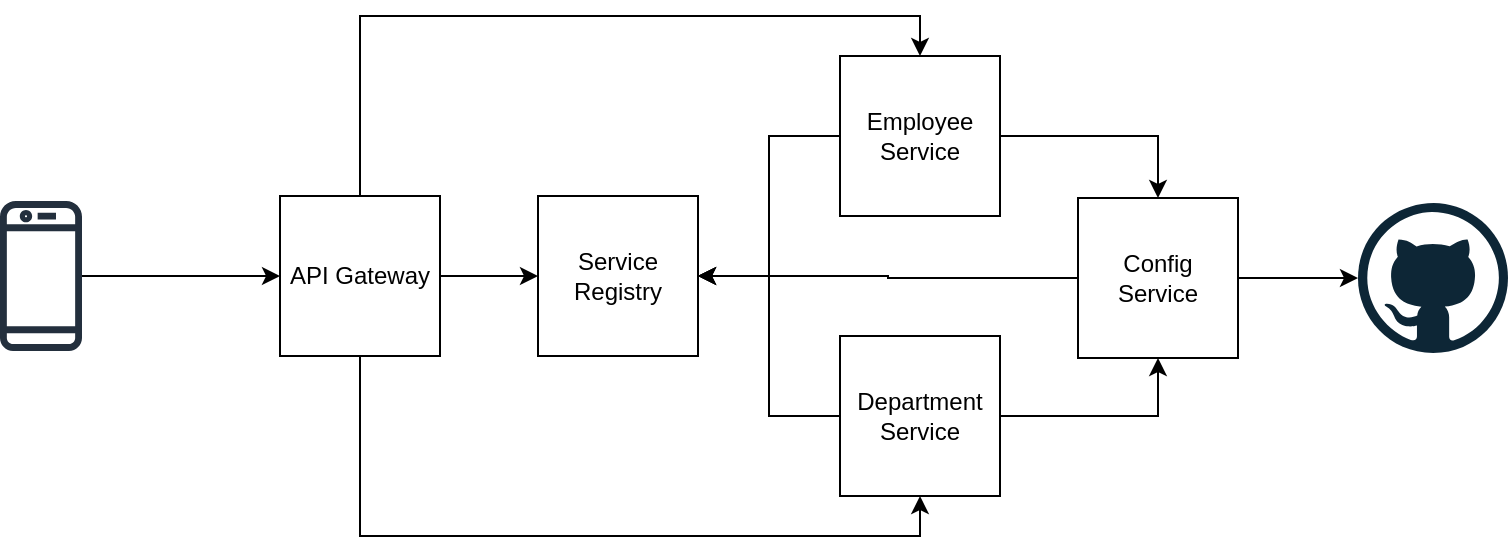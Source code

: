 <mxfile version="21.6.6" type="github">
  <diagram name="Página-1" id="fT7kqpHaqLvqwdR77mZW">
    <mxGraphModel dx="1050" dy="574" grid="1" gridSize="10" guides="1" tooltips="1" connect="1" arrows="1" fold="1" page="1" pageScale="1" pageWidth="1100" pageHeight="850" math="0" shadow="0">
      <root>
        <mxCell id="0" />
        <mxCell id="1" parent="0" />
        <mxCell id="nYcZPU6dLvFUWrbdFQ7N-9" style="edgeStyle=orthogonalEdgeStyle;rounded=0;orthogonalLoop=1;jettySize=auto;html=1;entryX=0;entryY=0.5;entryDx=0;entryDy=0;" edge="1" parent="1" source="nYcZPU6dLvFUWrbdFQ7N-1" target="nYcZPU6dLvFUWrbdFQ7N-2">
          <mxGeometry relative="1" as="geometry" />
        </mxCell>
        <mxCell id="nYcZPU6dLvFUWrbdFQ7N-14" style="edgeStyle=orthogonalEdgeStyle;rounded=0;orthogonalLoop=1;jettySize=auto;html=1;entryX=0.5;entryY=0;entryDx=0;entryDy=0;exitX=0.5;exitY=0;exitDx=0;exitDy=0;" edge="1" parent="1" source="nYcZPU6dLvFUWrbdFQ7N-1" target="nYcZPU6dLvFUWrbdFQ7N-3">
          <mxGeometry relative="1" as="geometry">
            <Array as="points">
              <mxPoint x="380" y="180" />
              <mxPoint x="660" y="180" />
            </Array>
          </mxGeometry>
        </mxCell>
        <mxCell id="nYcZPU6dLvFUWrbdFQ7N-15" style="edgeStyle=orthogonalEdgeStyle;rounded=0;orthogonalLoop=1;jettySize=auto;html=1;entryX=0.5;entryY=1;entryDx=0;entryDy=0;" edge="1" parent="1" source="nYcZPU6dLvFUWrbdFQ7N-1" target="nYcZPU6dLvFUWrbdFQ7N-4">
          <mxGeometry relative="1" as="geometry">
            <Array as="points">
              <mxPoint x="380" y="440" />
              <mxPoint x="660" y="440" />
            </Array>
          </mxGeometry>
        </mxCell>
        <mxCell id="nYcZPU6dLvFUWrbdFQ7N-1" value="API Gateway" style="whiteSpace=wrap;html=1;aspect=fixed;" vertex="1" parent="1">
          <mxGeometry x="340" y="270" width="80" height="80" as="geometry" />
        </mxCell>
        <mxCell id="nYcZPU6dLvFUWrbdFQ7N-2" value="Service Registry" style="whiteSpace=wrap;html=1;aspect=fixed;" vertex="1" parent="1">
          <mxGeometry x="469" y="270" width="80" height="80" as="geometry" />
        </mxCell>
        <mxCell id="nYcZPU6dLvFUWrbdFQ7N-7" style="edgeStyle=orthogonalEdgeStyle;rounded=0;orthogonalLoop=1;jettySize=auto;html=1;entryX=1;entryY=0.5;entryDx=0;entryDy=0;" edge="1" parent="1" source="nYcZPU6dLvFUWrbdFQ7N-3" target="nYcZPU6dLvFUWrbdFQ7N-2">
          <mxGeometry relative="1" as="geometry" />
        </mxCell>
        <mxCell id="nYcZPU6dLvFUWrbdFQ7N-17" style="edgeStyle=orthogonalEdgeStyle;rounded=0;orthogonalLoop=1;jettySize=auto;html=1;entryX=0.5;entryY=0;entryDx=0;entryDy=0;" edge="1" parent="1" source="nYcZPU6dLvFUWrbdFQ7N-3" target="nYcZPU6dLvFUWrbdFQ7N-16">
          <mxGeometry relative="1" as="geometry" />
        </mxCell>
        <mxCell id="nYcZPU6dLvFUWrbdFQ7N-3" value="Employee Service" style="whiteSpace=wrap;html=1;aspect=fixed;" vertex="1" parent="1">
          <mxGeometry x="620" y="200" width="80" height="80" as="geometry" />
        </mxCell>
        <mxCell id="nYcZPU6dLvFUWrbdFQ7N-8" style="edgeStyle=orthogonalEdgeStyle;rounded=0;orthogonalLoop=1;jettySize=auto;html=1;entryX=1;entryY=0.5;entryDx=0;entryDy=0;" edge="1" parent="1" source="nYcZPU6dLvFUWrbdFQ7N-4" target="nYcZPU6dLvFUWrbdFQ7N-2">
          <mxGeometry relative="1" as="geometry" />
        </mxCell>
        <mxCell id="nYcZPU6dLvFUWrbdFQ7N-18" style="edgeStyle=orthogonalEdgeStyle;rounded=0;orthogonalLoop=1;jettySize=auto;html=1;entryX=0.5;entryY=1;entryDx=0;entryDy=0;" edge="1" parent="1" source="nYcZPU6dLvFUWrbdFQ7N-4" target="nYcZPU6dLvFUWrbdFQ7N-16">
          <mxGeometry relative="1" as="geometry" />
        </mxCell>
        <mxCell id="nYcZPU6dLvFUWrbdFQ7N-4" value="Department Service" style="whiteSpace=wrap;html=1;aspect=fixed;" vertex="1" parent="1">
          <mxGeometry x="620" y="340" width="80" height="80" as="geometry" />
        </mxCell>
        <mxCell id="nYcZPU6dLvFUWrbdFQ7N-12" style="edgeStyle=orthogonalEdgeStyle;rounded=0;orthogonalLoop=1;jettySize=auto;html=1;" edge="1" parent="1" source="nYcZPU6dLvFUWrbdFQ7N-10" target="nYcZPU6dLvFUWrbdFQ7N-1">
          <mxGeometry relative="1" as="geometry" />
        </mxCell>
        <mxCell id="nYcZPU6dLvFUWrbdFQ7N-10" value="" style="sketch=0;outlineConnect=0;fontColor=#232F3E;gradientColor=none;fillColor=#232F3D;strokeColor=none;dashed=0;verticalLabelPosition=bottom;verticalAlign=top;align=center;html=1;fontSize=12;fontStyle=0;aspect=fixed;pointerEvents=1;shape=mxgraph.aws4.mobile_client;" vertex="1" parent="1">
          <mxGeometry x="200" y="271" width="41" height="78" as="geometry" />
        </mxCell>
        <mxCell id="nYcZPU6dLvFUWrbdFQ7N-20" style="edgeStyle=orthogonalEdgeStyle;rounded=0;orthogonalLoop=1;jettySize=auto;html=1;" edge="1" parent="1" source="nYcZPU6dLvFUWrbdFQ7N-16" target="nYcZPU6dLvFUWrbdFQ7N-19">
          <mxGeometry relative="1" as="geometry" />
        </mxCell>
        <mxCell id="nYcZPU6dLvFUWrbdFQ7N-21" style="edgeStyle=orthogonalEdgeStyle;rounded=0;orthogonalLoop=1;jettySize=auto;html=1;" edge="1" parent="1" source="nYcZPU6dLvFUWrbdFQ7N-16" target="nYcZPU6dLvFUWrbdFQ7N-2">
          <mxGeometry relative="1" as="geometry" />
        </mxCell>
        <mxCell id="nYcZPU6dLvFUWrbdFQ7N-16" value="Config Service" style="whiteSpace=wrap;html=1;aspect=fixed;" vertex="1" parent="1">
          <mxGeometry x="739" y="271" width="80" height="80" as="geometry" />
        </mxCell>
        <mxCell id="nYcZPU6dLvFUWrbdFQ7N-19" value="" style="dashed=0;outlineConnect=0;html=1;align=center;labelPosition=center;verticalLabelPosition=bottom;verticalAlign=top;shape=mxgraph.weblogos.github" vertex="1" parent="1">
          <mxGeometry x="879" y="273.5" width="75" height="75" as="geometry" />
        </mxCell>
      </root>
    </mxGraphModel>
  </diagram>
</mxfile>
